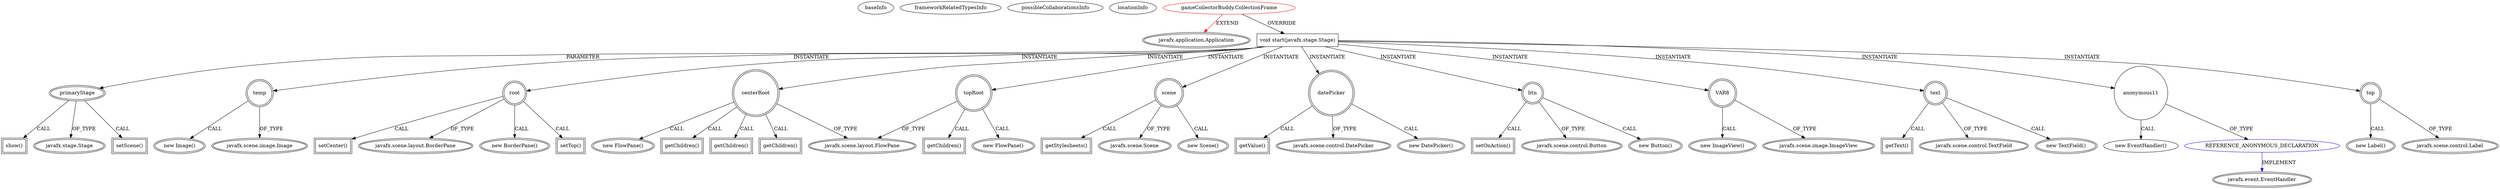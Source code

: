 digraph {
baseInfo[graphId=548,category="extension_graph",isAnonymous=false,possibleRelation=true]
frameworkRelatedTypesInfo[0="javafx.application.Application"]
possibleCollaborationsInfo[0="548~OVERRIDING_METHOD_DECLARATION-INSTANTIATION-~javafx.application.Application ~javafx.event.EventHandler ~false~true"]
locationInfo[projectName="IceSickle-GameCollectorBuddy",filePath="/IceSickle-GameCollectorBuddy/GameCollectorBuddy-master/GameCollectorBuddy/src/gameCollectorBuddy/CollectionFrame.java",contextSignature="CollectionFrame",graphId="548"]
0[label="gameCollectorBuddy.CollectionFrame",vertexType="ROOT_CLIENT_CLASS_DECLARATION",isFrameworkType=false,color=red]
1[label="javafx.application.Application",vertexType="FRAMEWORK_CLASS_TYPE",isFrameworkType=true,peripheries=2]
2[label="void start(javafx.stage.Stage)",vertexType="OVERRIDING_METHOD_DECLARATION",isFrameworkType=false,shape=box]
3[label="primaryStage",vertexType="PARAMETER_DECLARATION",isFrameworkType=true,peripheries=2]
4[label="javafx.stage.Stage",vertexType="FRAMEWORK_CLASS_TYPE",isFrameworkType=true,peripheries=2]
6[label="temp",vertexType="VARIABLE_EXPRESION",isFrameworkType=true,peripheries=2,shape=circle]
7[label="javafx.scene.image.Image",vertexType="FRAMEWORK_CLASS_TYPE",isFrameworkType=true,peripheries=2]
5[label="new Image()",vertexType="CONSTRUCTOR_CALL",isFrameworkType=true,peripheries=2]
9[label="root",vertexType="VARIABLE_EXPRESION",isFrameworkType=true,peripheries=2,shape=circle]
10[label="javafx.scene.layout.BorderPane",vertexType="FRAMEWORK_CLASS_TYPE",isFrameworkType=true,peripheries=2]
8[label="new BorderPane()",vertexType="CONSTRUCTOR_CALL",isFrameworkType=true,peripheries=2]
12[label="centerRoot",vertexType="VARIABLE_EXPRESION",isFrameworkType=true,peripheries=2,shape=circle]
13[label="javafx.scene.layout.FlowPane",vertexType="FRAMEWORK_CLASS_TYPE",isFrameworkType=true,peripheries=2]
11[label="new FlowPane()",vertexType="CONSTRUCTOR_CALL",isFrameworkType=true,peripheries=2]
15[label="topRoot",vertexType="VARIABLE_EXPRESION",isFrameworkType=true,peripheries=2,shape=circle]
14[label="new FlowPane()",vertexType="CONSTRUCTOR_CALL",isFrameworkType=true,peripheries=2]
18[label="scene",vertexType="VARIABLE_EXPRESION",isFrameworkType=true,peripheries=2,shape=circle]
19[label="javafx.scene.Scene",vertexType="FRAMEWORK_CLASS_TYPE",isFrameworkType=true,peripheries=2]
17[label="new Scene()",vertexType="CONSTRUCTOR_CALL",isFrameworkType=true,peripheries=2]
21[label="getStylesheets()",vertexType="INSIDE_CALL",isFrameworkType=true,peripheries=2,shape=box]
23[label="datePicker",vertexType="VARIABLE_EXPRESION",isFrameworkType=true,peripheries=2,shape=circle]
24[label="javafx.scene.control.DatePicker",vertexType="FRAMEWORK_CLASS_TYPE",isFrameworkType=true,peripheries=2]
22[label="new DatePicker()",vertexType="CONSTRUCTOR_CALL",isFrameworkType=true,peripheries=2]
26[label="btn",vertexType="VARIABLE_EXPRESION",isFrameworkType=true,peripheries=2,shape=circle]
27[label="javafx.scene.control.Button",vertexType="FRAMEWORK_CLASS_TYPE",isFrameworkType=true,peripheries=2]
25[label="new Button()",vertexType="CONSTRUCTOR_CALL",isFrameworkType=true,peripheries=2]
29[label="VAR8",vertexType="VARIABLE_EXPRESION",isFrameworkType=true,peripheries=2,shape=circle]
30[label="javafx.scene.image.ImageView",vertexType="FRAMEWORK_CLASS_TYPE",isFrameworkType=true,peripheries=2]
28[label="new ImageView()",vertexType="CONSTRUCTOR_CALL",isFrameworkType=true,peripheries=2]
32[label="text",vertexType="VARIABLE_EXPRESION",isFrameworkType=true,peripheries=2,shape=circle]
33[label="javafx.scene.control.TextField",vertexType="FRAMEWORK_CLASS_TYPE",isFrameworkType=true,peripheries=2]
31[label="new TextField()",vertexType="CONSTRUCTOR_CALL",isFrameworkType=true,peripheries=2]
35[label="setOnAction()",vertexType="INSIDE_CALL",isFrameworkType=true,peripheries=2,shape=box]
37[label="anonymous11",vertexType="VARIABLE_EXPRESION",isFrameworkType=false,shape=circle]
38[label="REFERENCE_ANONYMOUS_DECLARATION",vertexType="REFERENCE_ANONYMOUS_DECLARATION",isFrameworkType=false,color=blue]
39[label="javafx.event.EventHandler",vertexType="FRAMEWORK_INTERFACE_TYPE",isFrameworkType=true,peripheries=2]
36[label="new EventHandler()",vertexType="CONSTRUCTOR_CALL",isFrameworkType=false]
41[label="getValue()",vertexType="INSIDE_CALL",isFrameworkType=true,peripheries=2,shape=box]
43[label="getText()",vertexType="INSIDE_CALL",isFrameworkType=true,peripheries=2,shape=box]
45[label="top",vertexType="VARIABLE_EXPRESION",isFrameworkType=true,peripheries=2,shape=circle]
46[label="javafx.scene.control.Label",vertexType="FRAMEWORK_CLASS_TYPE",isFrameworkType=true,peripheries=2]
44[label="new Label()",vertexType="CONSTRUCTOR_CALL",isFrameworkType=true,peripheries=2]
48[label="getChildren()",vertexType="INSIDE_CALL",isFrameworkType=true,peripheries=2,shape=box]
50[label="getChildren()",vertexType="INSIDE_CALL",isFrameworkType=true,peripheries=2,shape=box]
52[label="getChildren()",vertexType="INSIDE_CALL",isFrameworkType=true,peripheries=2,shape=box]
54[label="getChildren()",vertexType="INSIDE_CALL",isFrameworkType=true,peripheries=2,shape=box]
56[label="setTop()",vertexType="INSIDE_CALL",isFrameworkType=true,peripheries=2,shape=box]
58[label="setCenter()",vertexType="INSIDE_CALL",isFrameworkType=true,peripheries=2,shape=box]
60[label="setScene()",vertexType="INSIDE_CALL",isFrameworkType=true,peripheries=2,shape=box]
62[label="show()",vertexType="INSIDE_CALL",isFrameworkType=true,peripheries=2,shape=box]
0->1[label="EXTEND",color=red]
0->2[label="OVERRIDE"]
3->4[label="OF_TYPE"]
2->3[label="PARAMETER"]
2->6[label="INSTANTIATE"]
6->7[label="OF_TYPE"]
6->5[label="CALL"]
2->9[label="INSTANTIATE"]
9->10[label="OF_TYPE"]
9->8[label="CALL"]
2->12[label="INSTANTIATE"]
12->13[label="OF_TYPE"]
12->11[label="CALL"]
2->15[label="INSTANTIATE"]
15->13[label="OF_TYPE"]
15->14[label="CALL"]
2->18[label="INSTANTIATE"]
18->19[label="OF_TYPE"]
18->17[label="CALL"]
18->21[label="CALL"]
2->23[label="INSTANTIATE"]
23->24[label="OF_TYPE"]
23->22[label="CALL"]
2->26[label="INSTANTIATE"]
26->27[label="OF_TYPE"]
26->25[label="CALL"]
2->29[label="INSTANTIATE"]
29->30[label="OF_TYPE"]
29->28[label="CALL"]
2->32[label="INSTANTIATE"]
32->33[label="OF_TYPE"]
32->31[label="CALL"]
26->35[label="CALL"]
2->37[label="INSTANTIATE"]
38->39[label="IMPLEMENT",color=blue]
37->38[label="OF_TYPE"]
37->36[label="CALL"]
23->41[label="CALL"]
32->43[label="CALL"]
2->45[label="INSTANTIATE"]
45->46[label="OF_TYPE"]
45->44[label="CALL"]
12->48[label="CALL"]
12->50[label="CALL"]
12->52[label="CALL"]
15->54[label="CALL"]
9->56[label="CALL"]
9->58[label="CALL"]
3->60[label="CALL"]
3->62[label="CALL"]
}
